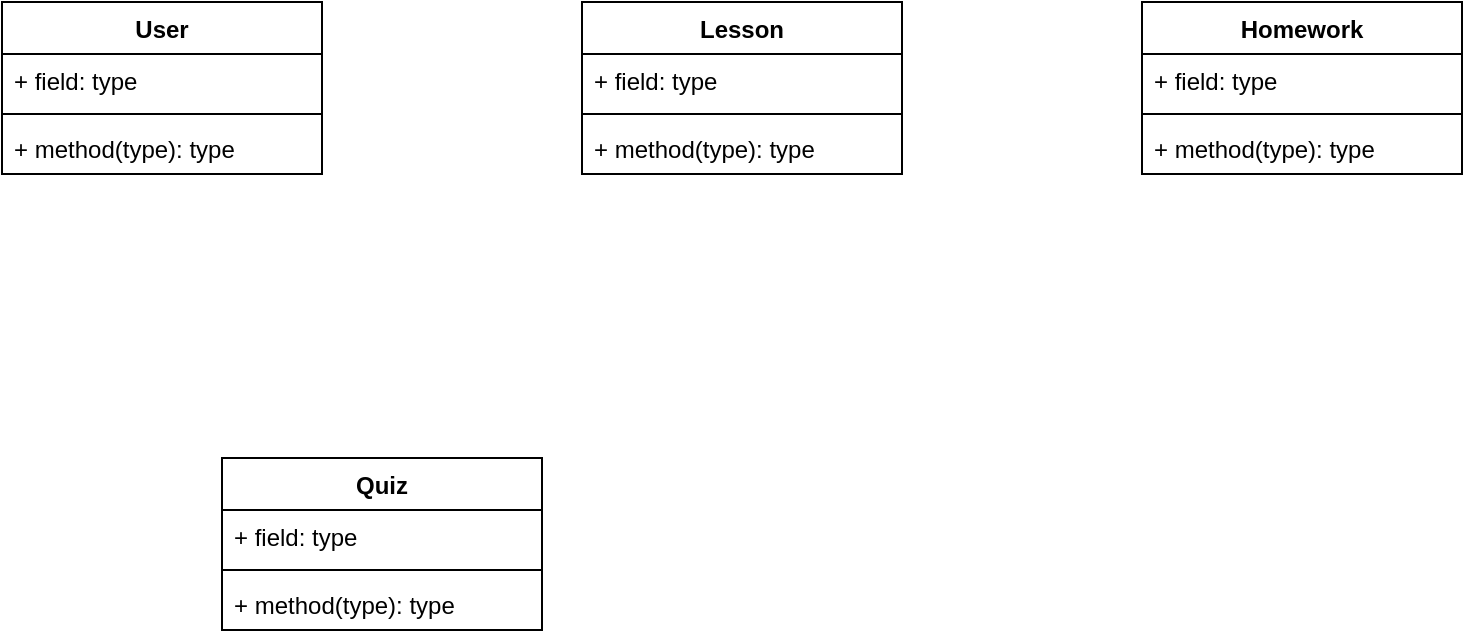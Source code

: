 <mxfile version="20.2.3" type="github">
  <diagram id="C5RBs43oDa-KdzZeNtuy" name="Page-1">
    <mxGraphModel dx="1422" dy="789" grid="1" gridSize="10" guides="1" tooltips="1" connect="1" arrows="1" fold="1" page="1" pageScale="1" pageWidth="827" pageHeight="1169" math="0" shadow="0">
      <root>
        <mxCell id="WIyWlLk6GJQsqaUBKTNV-0" />
        <mxCell id="WIyWlLk6GJQsqaUBKTNV-1" parent="WIyWlLk6GJQsqaUBKTNV-0" />
        <mxCell id="oyyYYRgATOgQJnFwtXg3-1" value="User" style="swimlane;fontStyle=1;align=center;verticalAlign=top;childLayout=stackLayout;horizontal=1;startSize=26;horizontalStack=0;resizeParent=1;resizeParentMax=0;resizeLast=0;collapsible=1;marginBottom=0;" vertex="1" parent="WIyWlLk6GJQsqaUBKTNV-1">
          <mxGeometry x="80" y="110" width="160" height="86" as="geometry" />
        </mxCell>
        <mxCell id="oyyYYRgATOgQJnFwtXg3-2" value="+ field: type" style="text;strokeColor=none;fillColor=none;align=left;verticalAlign=top;spacingLeft=4;spacingRight=4;overflow=hidden;rotatable=0;points=[[0,0.5],[1,0.5]];portConstraint=eastwest;" vertex="1" parent="oyyYYRgATOgQJnFwtXg3-1">
          <mxGeometry y="26" width="160" height="26" as="geometry" />
        </mxCell>
        <mxCell id="oyyYYRgATOgQJnFwtXg3-3" value="" style="line;strokeWidth=1;fillColor=none;align=left;verticalAlign=middle;spacingTop=-1;spacingLeft=3;spacingRight=3;rotatable=0;labelPosition=right;points=[];portConstraint=eastwest;" vertex="1" parent="oyyYYRgATOgQJnFwtXg3-1">
          <mxGeometry y="52" width="160" height="8" as="geometry" />
        </mxCell>
        <mxCell id="oyyYYRgATOgQJnFwtXg3-4" value="+ method(type): type" style="text;strokeColor=none;fillColor=none;align=left;verticalAlign=top;spacingLeft=4;spacingRight=4;overflow=hidden;rotatable=0;points=[[0,0.5],[1,0.5]];portConstraint=eastwest;" vertex="1" parent="oyyYYRgATOgQJnFwtXg3-1">
          <mxGeometry y="60" width="160" height="26" as="geometry" />
        </mxCell>
        <mxCell id="oyyYYRgATOgQJnFwtXg3-5" value="Lesson" style="swimlane;fontStyle=1;align=center;verticalAlign=top;childLayout=stackLayout;horizontal=1;startSize=26;horizontalStack=0;resizeParent=1;resizeParentMax=0;resizeLast=0;collapsible=1;marginBottom=0;" vertex="1" parent="WIyWlLk6GJQsqaUBKTNV-1">
          <mxGeometry x="370" y="110" width="160" height="86" as="geometry" />
        </mxCell>
        <mxCell id="oyyYYRgATOgQJnFwtXg3-6" value="+ field: type" style="text;strokeColor=none;fillColor=none;align=left;verticalAlign=top;spacingLeft=4;spacingRight=4;overflow=hidden;rotatable=0;points=[[0,0.5],[1,0.5]];portConstraint=eastwest;" vertex="1" parent="oyyYYRgATOgQJnFwtXg3-5">
          <mxGeometry y="26" width="160" height="26" as="geometry" />
        </mxCell>
        <mxCell id="oyyYYRgATOgQJnFwtXg3-7" value="" style="line;strokeWidth=1;fillColor=none;align=left;verticalAlign=middle;spacingTop=-1;spacingLeft=3;spacingRight=3;rotatable=0;labelPosition=right;points=[];portConstraint=eastwest;" vertex="1" parent="oyyYYRgATOgQJnFwtXg3-5">
          <mxGeometry y="52" width="160" height="8" as="geometry" />
        </mxCell>
        <mxCell id="oyyYYRgATOgQJnFwtXg3-8" value="+ method(type): type" style="text;strokeColor=none;fillColor=none;align=left;verticalAlign=top;spacingLeft=4;spacingRight=4;overflow=hidden;rotatable=0;points=[[0,0.5],[1,0.5]];portConstraint=eastwest;" vertex="1" parent="oyyYYRgATOgQJnFwtXg3-5">
          <mxGeometry y="60" width="160" height="26" as="geometry" />
        </mxCell>
        <mxCell id="oyyYYRgATOgQJnFwtXg3-9" value="Homework" style="swimlane;fontStyle=1;align=center;verticalAlign=top;childLayout=stackLayout;horizontal=1;startSize=26;horizontalStack=0;resizeParent=1;resizeParentMax=0;resizeLast=0;collapsible=1;marginBottom=0;" vertex="1" parent="WIyWlLk6GJQsqaUBKTNV-1">
          <mxGeometry x="650" y="110" width="160" height="86" as="geometry" />
        </mxCell>
        <mxCell id="oyyYYRgATOgQJnFwtXg3-10" value="+ field: type" style="text;strokeColor=none;fillColor=none;align=left;verticalAlign=top;spacingLeft=4;spacingRight=4;overflow=hidden;rotatable=0;points=[[0,0.5],[1,0.5]];portConstraint=eastwest;" vertex="1" parent="oyyYYRgATOgQJnFwtXg3-9">
          <mxGeometry y="26" width="160" height="26" as="geometry" />
        </mxCell>
        <mxCell id="oyyYYRgATOgQJnFwtXg3-11" value="" style="line;strokeWidth=1;fillColor=none;align=left;verticalAlign=middle;spacingTop=-1;spacingLeft=3;spacingRight=3;rotatable=0;labelPosition=right;points=[];portConstraint=eastwest;" vertex="1" parent="oyyYYRgATOgQJnFwtXg3-9">
          <mxGeometry y="52" width="160" height="8" as="geometry" />
        </mxCell>
        <mxCell id="oyyYYRgATOgQJnFwtXg3-12" value="+ method(type): type" style="text;strokeColor=none;fillColor=none;align=left;verticalAlign=top;spacingLeft=4;spacingRight=4;overflow=hidden;rotatable=0;points=[[0,0.5],[1,0.5]];portConstraint=eastwest;" vertex="1" parent="oyyYYRgATOgQJnFwtXg3-9">
          <mxGeometry y="60" width="160" height="26" as="geometry" />
        </mxCell>
        <mxCell id="oyyYYRgATOgQJnFwtXg3-17" value="Quiz" style="swimlane;fontStyle=1;align=center;verticalAlign=top;childLayout=stackLayout;horizontal=1;startSize=26;horizontalStack=0;resizeParent=1;resizeParentMax=0;resizeLast=0;collapsible=1;marginBottom=0;" vertex="1" parent="WIyWlLk6GJQsqaUBKTNV-1">
          <mxGeometry x="190" y="338" width="160" height="86" as="geometry" />
        </mxCell>
        <mxCell id="oyyYYRgATOgQJnFwtXg3-18" value="+ field: type" style="text;strokeColor=none;fillColor=none;align=left;verticalAlign=top;spacingLeft=4;spacingRight=4;overflow=hidden;rotatable=0;points=[[0,0.5],[1,0.5]];portConstraint=eastwest;" vertex="1" parent="oyyYYRgATOgQJnFwtXg3-17">
          <mxGeometry y="26" width="160" height="26" as="geometry" />
        </mxCell>
        <mxCell id="oyyYYRgATOgQJnFwtXg3-19" value="" style="line;strokeWidth=1;fillColor=none;align=left;verticalAlign=middle;spacingTop=-1;spacingLeft=3;spacingRight=3;rotatable=0;labelPosition=right;points=[];portConstraint=eastwest;" vertex="1" parent="oyyYYRgATOgQJnFwtXg3-17">
          <mxGeometry y="52" width="160" height="8" as="geometry" />
        </mxCell>
        <mxCell id="oyyYYRgATOgQJnFwtXg3-20" value="+ method(type): type" style="text;strokeColor=none;fillColor=none;align=left;verticalAlign=top;spacingLeft=4;spacingRight=4;overflow=hidden;rotatable=0;points=[[0,0.5],[1,0.5]];portConstraint=eastwest;" vertex="1" parent="oyyYYRgATOgQJnFwtXg3-17">
          <mxGeometry y="60" width="160" height="26" as="geometry" />
        </mxCell>
      </root>
    </mxGraphModel>
  </diagram>
</mxfile>
